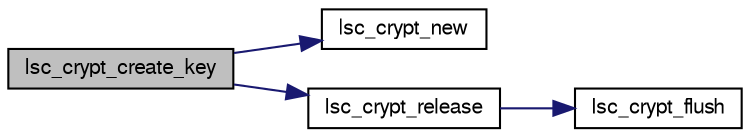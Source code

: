 digraph G
{
  bgcolor="transparent";
  edge [fontname="FreeSans",fontsize="10",labelfontname="FreeSans",labelfontsize="10"];
  node [fontname="FreeSans",fontsize="10",shape=record];
  rankdir=LR;
  Node1 [label="lsc_crypt_create_key",height=0.2,width=0.4,color="black", fillcolor="grey75", style="filled" fontcolor="black"];
  Node1 -> Node2 [color="midnightblue",fontsize="10",style="solid",fontname="FreeSans"];
  Node2 [label="lsc_crypt_new",height=0.2,width=0.4,color="black",URL="$lsc__crypt_8c.html#a0d1618fba491ec2d5707545793944d18",tooltip="Return a new context for LSC encryption."];
  Node1 -> Node3 [color="midnightblue",fontsize="10",style="solid",fontname="FreeSans"];
  Node3 [label="lsc_crypt_release",height=0.2,width=0.4,color="black",URL="$lsc__crypt_8c.html#ae74d739b0aa90471b2ee7da8d415d548",tooltip="Release an LSC encryption context."];
  Node3 -> Node4 [color="midnightblue",fontsize="10",style="solid",fontname="FreeSans"];
  Node4 [label="lsc_crypt_flush",height=0.2,width=0.4,color="black",URL="$lsc__crypt_8c.html#a87f56fad71eec65ff82baf9df5084baf",tooltip="Flush an LSC encryption context."];
}

